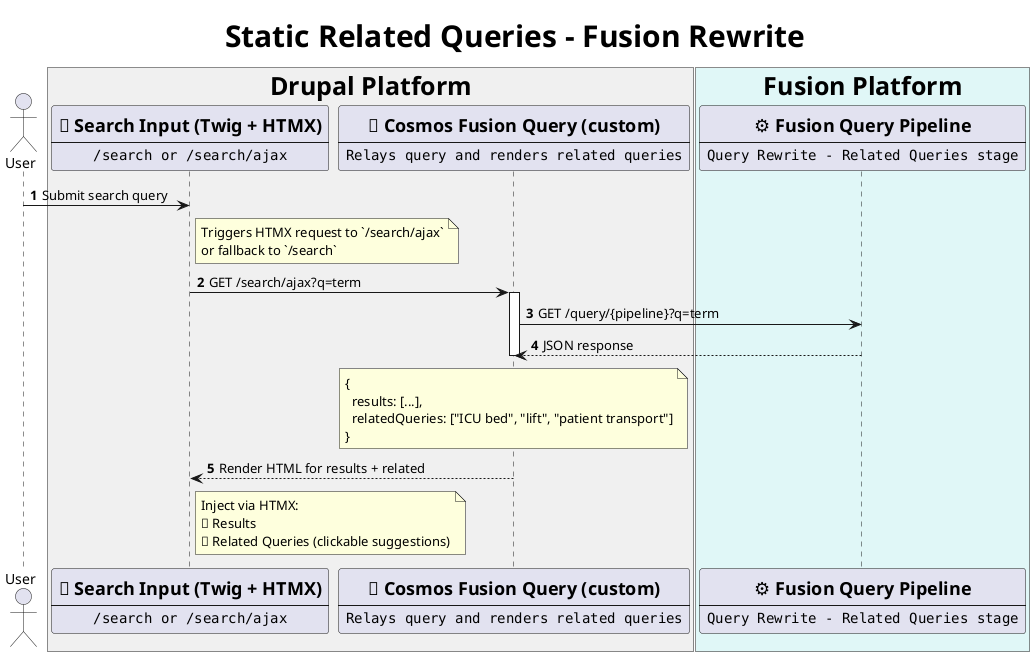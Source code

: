 @startuml

/' 
@id: SRCH-006
@file: SRCH-006--static-related-queries.puml
@title: Static Related Queries – Fusion Rewrite
@type: sequence
@description: User performs a search; Fusion responds with both results[] and relatedQueries[] via Query Rewrite (Related Queries stage).

📘 Scenario:
1. User performs a search using the Drupal search input (HTMX or fallback).
2. CosmosFusionQuery forwards the query to Fusion’s Query Pipeline.
3. A Query Rewrite stage in Fusion returns results[] and relatedQueries[].
4. CosmosFusionQuery parses and renders both the results and related suggestions.

✅ Requirements:
• Related queries must be statically configured in Fusion (Query Rewrite).
• CosmosFusionQuery handles the query and response.
• HTMX renders both search results and related queries server-side.
• relatedQueries[] must be clearly shown in the diagram.
'/

<style>
  title {
    FontSize 30
  }
  box {
    FontSize 25
    .drupalPlatform {
      BackgroundColor #F0F0F0
    }
    .fusionPlatform {
      BackgroundColor #E0F7F7
    }
  }
</style>

title Static Related Queries – Fusion Rewrite

autonumber

actor "User" as User

box "Drupal Platform" <<drupalPlatform>>
  participant SearchForm [
    =🔎 Search Input (Twig + HTMX)
    ----
    ""/search or /search/ajax""
  ]
  participant CosmosFusionQuery [
    =🔄 Cosmos Fusion Query (custom)
    ----
    ""Relays query and renders related queries""
  ]
end box

box "Fusion Platform" <<fusionPlatform>>
  participant FusionQueryPipeline [
    =⚙️ Fusion Query Pipeline
    ----
    ""Query Rewrite – Related Queries stage""
  ]
end box

User -> SearchForm: Submit search query
note right of SearchForm
  Triggers HTMX request to `/search/ajax`
  or fallback to `/search`
end note

SearchForm -> CosmosFusionQuery: GET /search/ajax?q=term

activate CosmosFusionQuery
CosmosFusionQuery -> FusionQueryPipeline: GET /query/{pipeline}?q=term

FusionQueryPipeline --> CosmosFusionQuery: JSON response
note over CosmosFusionQuery
  {
    results: [...],
    relatedQueries: ["ICU bed", "lift", "patient transport"]
  }
end note
deactivate CosmosFusionQuery

CosmosFusionQuery --> SearchForm: Render HTML for results + related
note right of SearchForm
  Inject via HTMX:
  🔹 Results
  🔹 Related Queries (clickable suggestions)
end note

@enduml